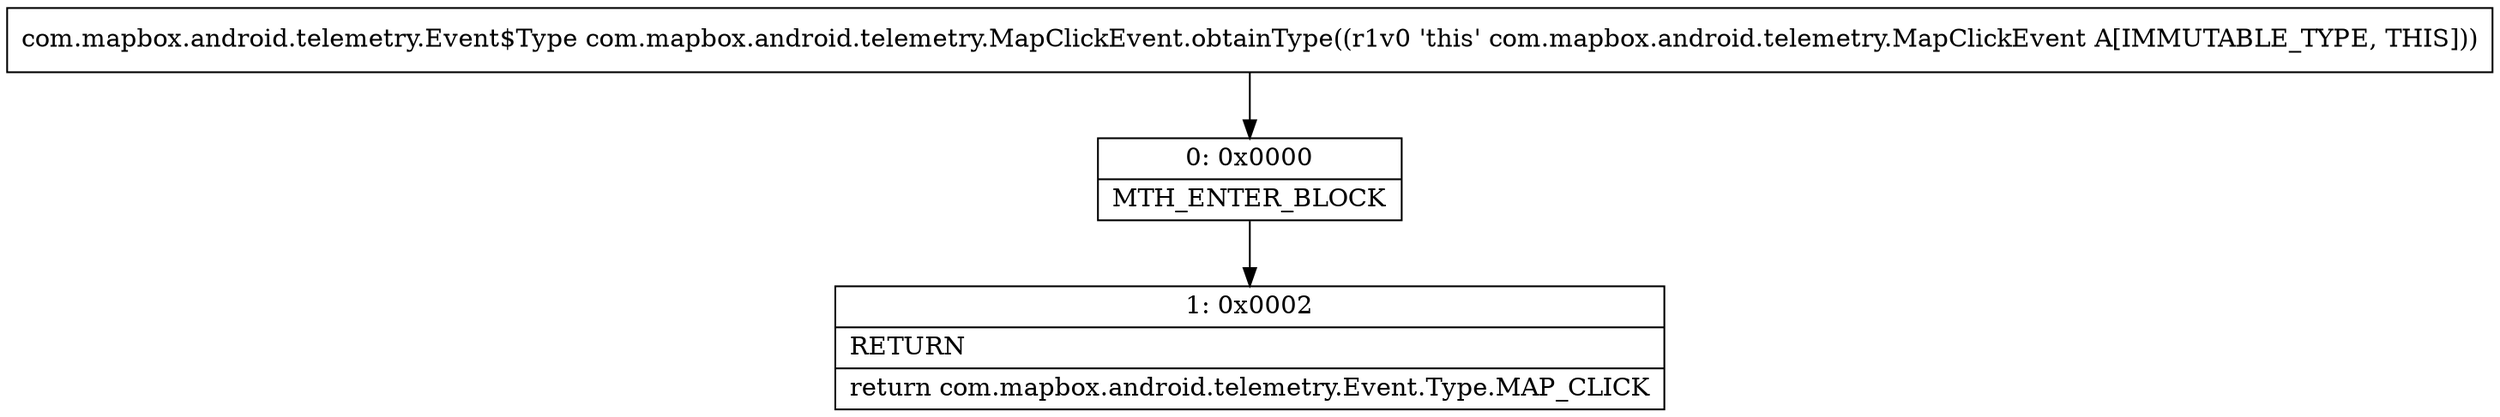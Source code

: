 digraph "CFG forcom.mapbox.android.telemetry.MapClickEvent.obtainType()Lcom\/mapbox\/android\/telemetry\/Event$Type;" {
Node_0 [shape=record,label="{0\:\ 0x0000|MTH_ENTER_BLOCK\l}"];
Node_1 [shape=record,label="{1\:\ 0x0002|RETURN\l|return com.mapbox.android.telemetry.Event.Type.MAP_CLICK\l}"];
MethodNode[shape=record,label="{com.mapbox.android.telemetry.Event$Type com.mapbox.android.telemetry.MapClickEvent.obtainType((r1v0 'this' com.mapbox.android.telemetry.MapClickEvent A[IMMUTABLE_TYPE, THIS])) }"];
MethodNode -> Node_0;
Node_0 -> Node_1;
}

